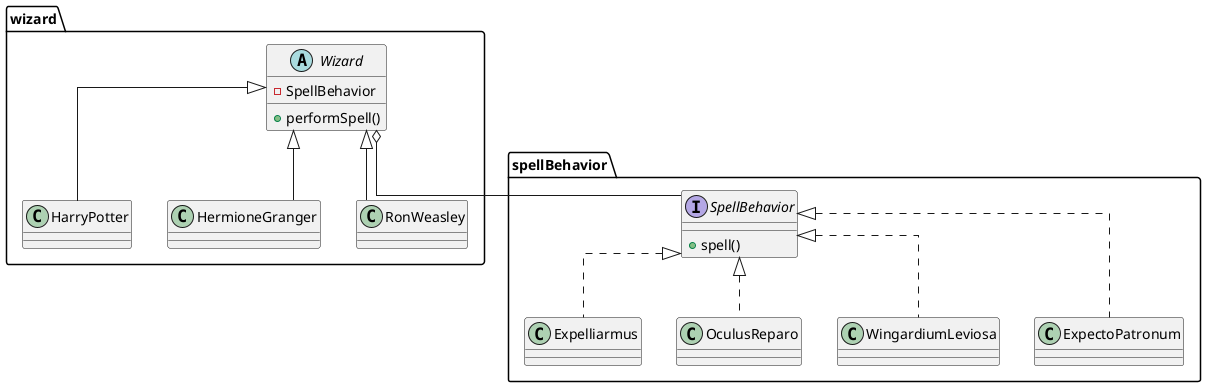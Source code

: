@startuml UMLHarryPotter
package wizard{
    abstract class  Wizard{
        -SpellBehavior
        +performSpell()
    }
    class HarryPotter extends Wizard{
    }
    class HermioneGranger extends Wizard{
    }
    class RonWeasley extends Wizard{
    }
}
package spellBehavior{
    interface SpellBehavior{
        +spell()
    }
    class Expelliarmus implements SpellBehavior{
    }
    class OculusReparo implements SpellBehavior{
    }
    class WingardiumLeviosa implements SpellBehavior{
    }
    class ExpectoPatronum implements SpellBehavior{
    }
}
Wizard o--  SpellBehavior
skinparam linetype ortho
@enduml